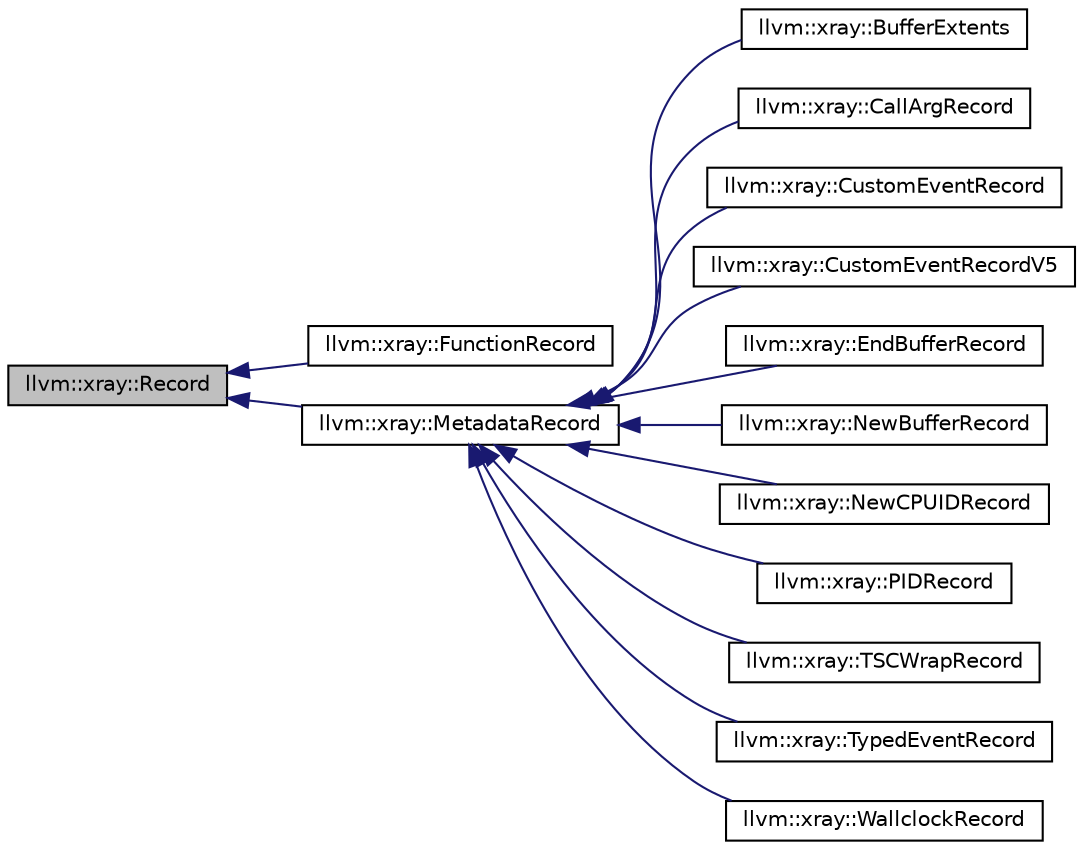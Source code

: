digraph "llvm::xray::Record"
{
 // LATEX_PDF_SIZE
  bgcolor="transparent";
  edge [fontname="Helvetica",fontsize="10",labelfontname="Helvetica",labelfontsize="10"];
  node [fontname="Helvetica",fontsize="10",shape=record];
  rankdir="LR";
  Node1 [label="llvm::xray::Record",height=0.2,width=0.4,color="black", fillcolor="grey75", style="filled", fontcolor="black",tooltip=" "];
  Node1 -> Node2 [dir="back",color="midnightblue",fontsize="10",style="solid",fontname="Helvetica"];
  Node2 [label="llvm::xray::FunctionRecord",height=0.2,width=0.4,color="black",URL="$classllvm_1_1xray_1_1FunctionRecord.html",tooltip=" "];
  Node1 -> Node3 [dir="back",color="midnightblue",fontsize="10",style="solid",fontname="Helvetica"];
  Node3 [label="llvm::xray::MetadataRecord",height=0.2,width=0.4,color="black",URL="$classllvm_1_1xray_1_1MetadataRecord.html",tooltip=" "];
  Node3 -> Node4 [dir="back",color="midnightblue",fontsize="10",style="solid",fontname="Helvetica"];
  Node4 [label="llvm::xray::BufferExtents",height=0.2,width=0.4,color="black",URL="$classllvm_1_1xray_1_1BufferExtents.html",tooltip=" "];
  Node3 -> Node5 [dir="back",color="midnightblue",fontsize="10",style="solid",fontname="Helvetica"];
  Node5 [label="llvm::xray::CallArgRecord",height=0.2,width=0.4,color="black",URL="$classllvm_1_1xray_1_1CallArgRecord.html",tooltip=" "];
  Node3 -> Node6 [dir="back",color="midnightblue",fontsize="10",style="solid",fontname="Helvetica"];
  Node6 [label="llvm::xray::CustomEventRecord",height=0.2,width=0.4,color="black",URL="$classllvm_1_1xray_1_1CustomEventRecord.html",tooltip=" "];
  Node3 -> Node7 [dir="back",color="midnightblue",fontsize="10",style="solid",fontname="Helvetica"];
  Node7 [label="llvm::xray::CustomEventRecordV5",height=0.2,width=0.4,color="black",URL="$classllvm_1_1xray_1_1CustomEventRecordV5.html",tooltip=" "];
  Node3 -> Node8 [dir="back",color="midnightblue",fontsize="10",style="solid",fontname="Helvetica"];
  Node8 [label="llvm::xray::EndBufferRecord",height=0.2,width=0.4,color="black",URL="$classllvm_1_1xray_1_1EndBufferRecord.html",tooltip=" "];
  Node3 -> Node9 [dir="back",color="midnightblue",fontsize="10",style="solid",fontname="Helvetica"];
  Node9 [label="llvm::xray::NewBufferRecord",height=0.2,width=0.4,color="black",URL="$classllvm_1_1xray_1_1NewBufferRecord.html",tooltip=" "];
  Node3 -> Node10 [dir="back",color="midnightblue",fontsize="10",style="solid",fontname="Helvetica"];
  Node10 [label="llvm::xray::NewCPUIDRecord",height=0.2,width=0.4,color="black",URL="$classllvm_1_1xray_1_1NewCPUIDRecord.html",tooltip=" "];
  Node3 -> Node11 [dir="back",color="midnightblue",fontsize="10",style="solid",fontname="Helvetica"];
  Node11 [label="llvm::xray::PIDRecord",height=0.2,width=0.4,color="black",URL="$classllvm_1_1xray_1_1PIDRecord.html",tooltip=" "];
  Node3 -> Node12 [dir="back",color="midnightblue",fontsize="10",style="solid",fontname="Helvetica"];
  Node12 [label="llvm::xray::TSCWrapRecord",height=0.2,width=0.4,color="black",URL="$classllvm_1_1xray_1_1TSCWrapRecord.html",tooltip=" "];
  Node3 -> Node13 [dir="back",color="midnightblue",fontsize="10",style="solid",fontname="Helvetica"];
  Node13 [label="llvm::xray::TypedEventRecord",height=0.2,width=0.4,color="black",URL="$classllvm_1_1xray_1_1TypedEventRecord.html",tooltip=" "];
  Node3 -> Node14 [dir="back",color="midnightblue",fontsize="10",style="solid",fontname="Helvetica"];
  Node14 [label="llvm::xray::WallclockRecord",height=0.2,width=0.4,color="black",URL="$classllvm_1_1xray_1_1WallclockRecord.html",tooltip=" "];
}
